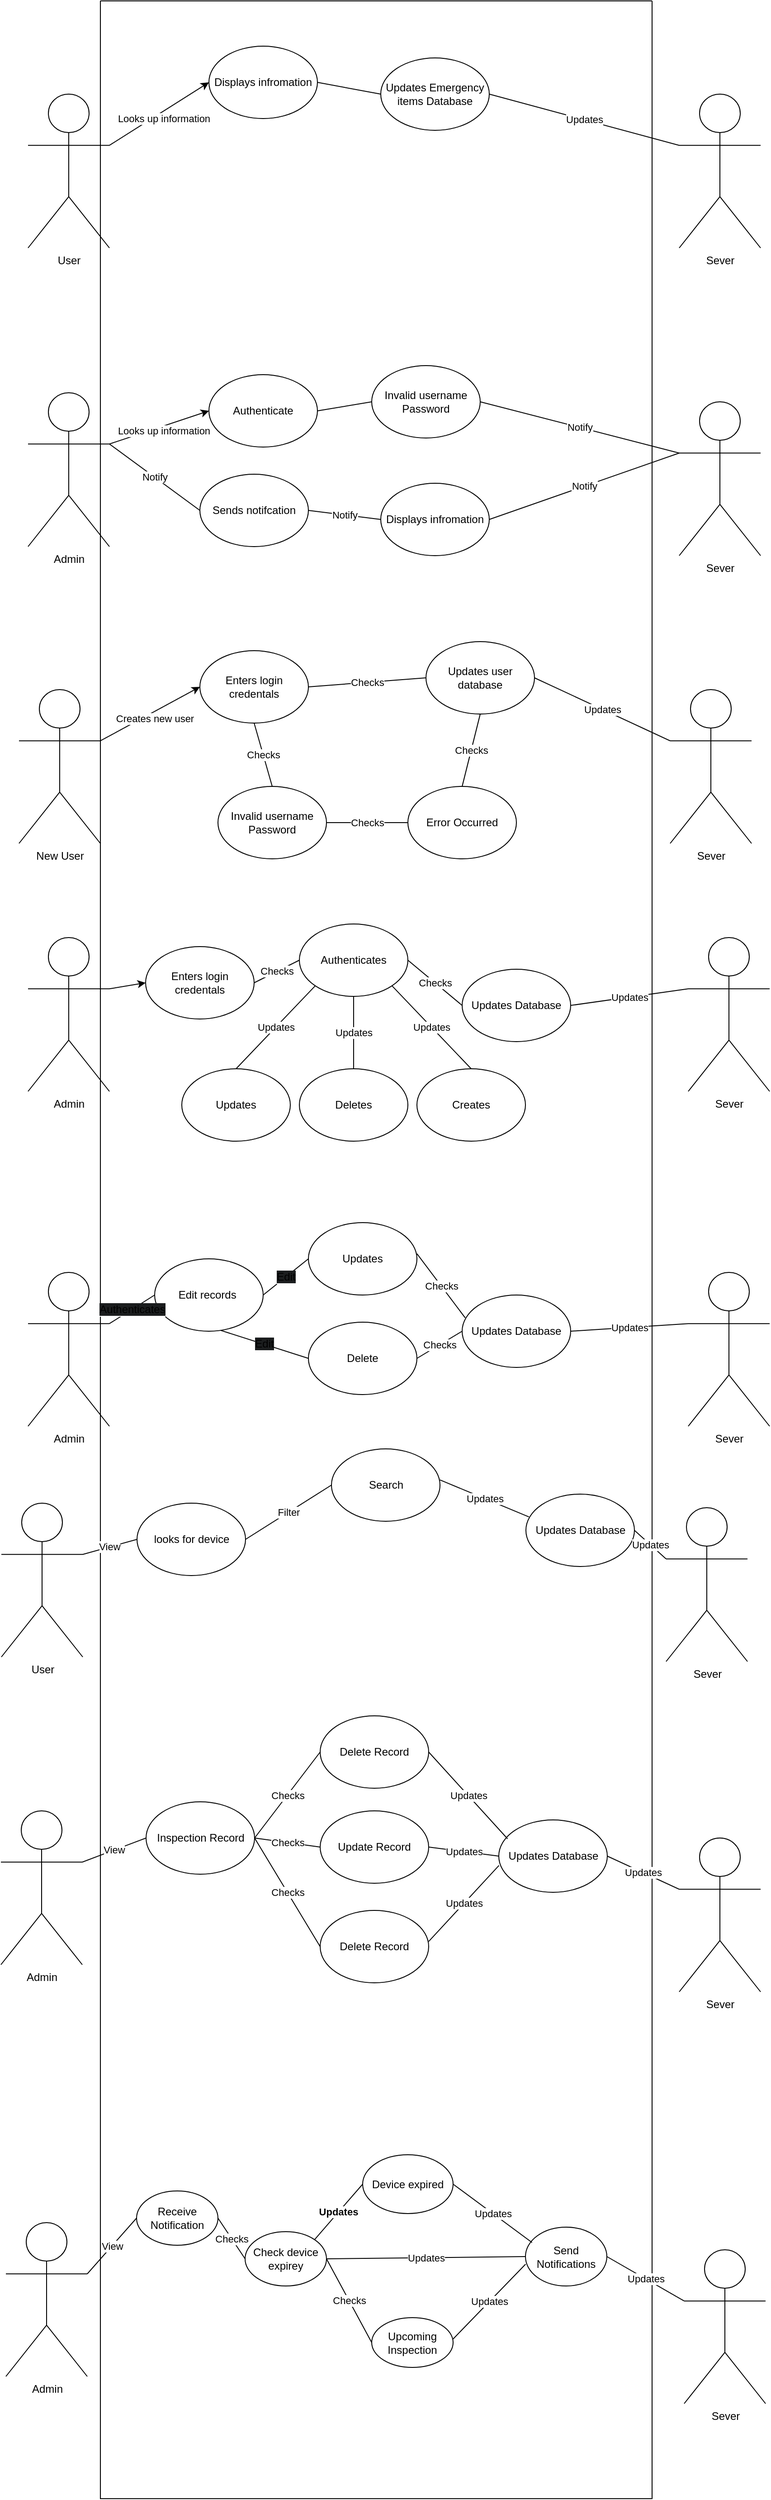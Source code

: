 <mxfile version="24.7.8">
  <diagram name="Page-1" id="pXFPgFpa1h9-f-A75X2E">
    <mxGraphModel dx="1085" dy="965" grid="1" gridSize="10" guides="1" tooltips="1" connect="1" arrows="1" fold="1" page="1" pageScale="1" pageWidth="1100" pageHeight="850" math="0" shadow="0">
      <root>
        <mxCell id="0" />
        <mxCell id="1" parent="0" />
        <mxCell id="9zBWlCoCutwd3zZUJokF-2" value="User" style="shape=umlActor;verticalLabelPosition=bottom;verticalAlign=top;html=1;outlineConnect=0;" parent="1" vertex="1">
          <mxGeometry x="40" y="303" width="90" height="170" as="geometry" />
        </mxCell>
        <mxCell id="9zBWlCoCutwd3zZUJokF-3" value="" style="endArrow=classic;html=1;rounded=0;exitX=1;exitY=0.333;exitDx=0;exitDy=0;exitPerimeter=0;entryX=0;entryY=0.5;entryDx=0;entryDy=0;" parent="1" source="9zBWlCoCutwd3zZUJokF-2" target="9zBWlCoCutwd3zZUJokF-5" edge="1">
          <mxGeometry width="50" height="50" relative="1" as="geometry">
            <mxPoint x="190" y="353" as="sourcePoint" />
            <mxPoint x="240" y="303" as="targetPoint" />
          </mxGeometry>
        </mxCell>
        <mxCell id="9zBWlCoCutwd3zZUJokF-4" value="Looks up information" style="edgeLabel;html=1;align=center;verticalAlign=middle;resizable=0;points=[];" parent="9zBWlCoCutwd3zZUJokF-3" vertex="1" connectable="0">
          <mxGeometry x="-0.084" y="1" relative="1" as="geometry">
            <mxPoint x="10" y="3" as="offset" />
          </mxGeometry>
        </mxCell>
        <mxCell id="9zBWlCoCutwd3zZUJokF-5" value="Displays infromation" style="ellipse;whiteSpace=wrap;html=1;" parent="1" vertex="1">
          <mxGeometry x="240" y="250" width="120" height="80" as="geometry" />
        </mxCell>
        <mxCell id="9zBWlCoCutwd3zZUJokF-6" value="Updates Emergency items Database" style="ellipse;whiteSpace=wrap;html=1;" parent="1" vertex="1">
          <mxGeometry x="430" y="263" width="120" height="80" as="geometry" />
        </mxCell>
        <mxCell id="9zBWlCoCutwd3zZUJokF-8" value="" style="endArrow=none;html=1;rounded=0;exitX=1;exitY=0.5;exitDx=0;exitDy=0;entryX=0;entryY=0.5;entryDx=0;entryDy=0;" parent="1" source="9zBWlCoCutwd3zZUJokF-5" target="9zBWlCoCutwd3zZUJokF-6" edge="1">
          <mxGeometry width="50" height="50" relative="1" as="geometry">
            <mxPoint x="420" y="413" as="sourcePoint" />
            <mxPoint x="470" y="363" as="targetPoint" />
          </mxGeometry>
        </mxCell>
        <mxCell id="9zBWlCoCutwd3zZUJokF-9" value="" style="swimlane;startSize=0;" parent="1" vertex="1">
          <mxGeometry x="120" y="200" width="610" height="2760" as="geometry" />
        </mxCell>
        <mxCell id="9zBWlCoCutwd3zZUJokF-23" value="Authenticate" style="ellipse;whiteSpace=wrap;html=1;" parent="9zBWlCoCutwd3zZUJokF-9" vertex="1">
          <mxGeometry x="120" y="413" width="120" height="80" as="geometry" />
        </mxCell>
        <mxCell id="9zBWlCoCutwd3zZUJokF-24" value="Invalid username&lt;div&gt;Password&lt;/div&gt;" style="ellipse;whiteSpace=wrap;html=1;" parent="9zBWlCoCutwd3zZUJokF-9" vertex="1">
          <mxGeometry x="300" y="403" width="120" height="80" as="geometry" />
        </mxCell>
        <mxCell id="9zBWlCoCutwd3zZUJokF-25" value="" style="endArrow=none;html=1;rounded=0;exitX=1;exitY=0.5;exitDx=0;exitDy=0;entryX=0;entryY=0.5;entryDx=0;entryDy=0;" parent="9zBWlCoCutwd3zZUJokF-9" source="9zBWlCoCutwd3zZUJokF-23" target="9zBWlCoCutwd3zZUJokF-24" edge="1">
          <mxGeometry width="50" height="50" relative="1" as="geometry">
            <mxPoint x="290" y="516" as="sourcePoint" />
            <mxPoint x="340" y="466" as="targetPoint" />
          </mxGeometry>
        </mxCell>
        <mxCell id="9zBWlCoCutwd3zZUJokF-30" value="Sends notifcation" style="ellipse;whiteSpace=wrap;html=1;" parent="9zBWlCoCutwd3zZUJokF-9" vertex="1">
          <mxGeometry x="110" y="523" width="120" height="80" as="geometry" />
        </mxCell>
        <mxCell id="9zBWlCoCutwd3zZUJokF-31" value="Displays infromation" style="ellipse;whiteSpace=wrap;html=1;" parent="9zBWlCoCutwd3zZUJokF-9" vertex="1">
          <mxGeometry x="310" y="533" width="120" height="80" as="geometry" />
        </mxCell>
        <mxCell id="9zBWlCoCutwd3zZUJokF-32" value="Notify" style="endArrow=none;html=1;rounded=0;exitX=1;exitY=0.5;exitDx=0;exitDy=0;entryX=0;entryY=0.5;entryDx=0;entryDy=0;" parent="9zBWlCoCutwd3zZUJokF-9" source="9zBWlCoCutwd3zZUJokF-30" target="9zBWlCoCutwd3zZUJokF-31" edge="1">
          <mxGeometry width="50" height="50" relative="1" as="geometry">
            <mxPoint x="290.37" y="626" as="sourcePoint" />
            <mxPoint x="340.37" y="576" as="targetPoint" />
          </mxGeometry>
        </mxCell>
        <mxCell id="9zBWlCoCutwd3zZUJokF-44" value="Error Occurred" style="ellipse;whiteSpace=wrap;html=1;" parent="9zBWlCoCutwd3zZUJokF-9" vertex="1">
          <mxGeometry x="340" y="868" width="120" height="80" as="geometry" />
        </mxCell>
        <mxCell id="9zBWlCoCutwd3zZUJokF-38" value="Enters login credentals" style="ellipse;whiteSpace=wrap;html=1;" parent="9zBWlCoCutwd3zZUJokF-9" vertex="1">
          <mxGeometry x="110" y="718" width="120" height="80" as="geometry" />
        </mxCell>
        <mxCell id="9zBWlCoCutwd3zZUJokF-39" value="Updates user database" style="ellipse;whiteSpace=wrap;html=1;" parent="9zBWlCoCutwd3zZUJokF-9" vertex="1">
          <mxGeometry x="360" y="708" width="120" height="80" as="geometry" />
        </mxCell>
        <mxCell id="9zBWlCoCutwd3zZUJokF-40" value="Checks" style="endArrow=none;html=1;rounded=0;exitX=1;exitY=0.5;exitDx=0;exitDy=0;entryX=0;entryY=0.5;entryDx=0;entryDy=0;" parent="9zBWlCoCutwd3zZUJokF-9" source="9zBWlCoCutwd3zZUJokF-38" target="9zBWlCoCutwd3zZUJokF-39" edge="1">
          <mxGeometry width="50" height="50" relative="1" as="geometry">
            <mxPoint x="290" y="871" as="sourcePoint" />
            <mxPoint x="340" y="821" as="targetPoint" />
          </mxGeometry>
        </mxCell>
        <mxCell id="9zBWlCoCutwd3zZUJokF-45" value="Invalid username&lt;div&gt;Password&lt;/div&gt;" style="ellipse;whiteSpace=wrap;html=1;" parent="9zBWlCoCutwd3zZUJokF-9" vertex="1">
          <mxGeometry x="130" y="868" width="120" height="80" as="geometry" />
        </mxCell>
        <mxCell id="9zBWlCoCutwd3zZUJokF-46" value="Checks" style="endArrow=none;html=1;rounded=0;exitX=0.5;exitY=1;exitDx=0;exitDy=0;entryX=0.5;entryY=0;entryDx=0;entryDy=0;" parent="9zBWlCoCutwd3zZUJokF-9" source="9zBWlCoCutwd3zZUJokF-38" target="9zBWlCoCutwd3zZUJokF-45" edge="1">
          <mxGeometry width="50" height="50" relative="1" as="geometry">
            <mxPoint x="220" y="768" as="sourcePoint" />
            <mxPoint x="410" y="768" as="targetPoint" />
          </mxGeometry>
        </mxCell>
        <mxCell id="9zBWlCoCutwd3zZUJokF-47" value="Checks" style="endArrow=none;html=1;rounded=0;exitX=1;exitY=0.5;exitDx=0;exitDy=0;entryX=0;entryY=0.5;entryDx=0;entryDy=0;" parent="9zBWlCoCutwd3zZUJokF-9" source="9zBWlCoCutwd3zZUJokF-45" target="9zBWlCoCutwd3zZUJokF-44" edge="1">
          <mxGeometry width="50" height="50" relative="1" as="geometry">
            <mxPoint x="230" y="778" as="sourcePoint" />
            <mxPoint x="420" y="778" as="targetPoint" />
          </mxGeometry>
        </mxCell>
        <mxCell id="9zBWlCoCutwd3zZUJokF-48" value="Checks" style="endArrow=none;html=1;rounded=0;exitX=0.5;exitY=1;exitDx=0;exitDy=0;entryX=0.5;entryY=0;entryDx=0;entryDy=0;" parent="9zBWlCoCutwd3zZUJokF-9" source="9zBWlCoCutwd3zZUJokF-39" target="9zBWlCoCutwd3zZUJokF-44" edge="1">
          <mxGeometry width="50" height="50" relative="1" as="geometry">
            <mxPoint x="240" y="788" as="sourcePoint" />
            <mxPoint x="430" y="788" as="targetPoint" />
          </mxGeometry>
        </mxCell>
        <mxCell id="9zBWlCoCutwd3zZUJokF-35" value="New User" style="shape=umlActor;verticalLabelPosition=bottom;verticalAlign=top;html=1;outlineConnect=0;" parent="9zBWlCoCutwd3zZUJokF-9" vertex="1">
          <mxGeometry x="-90" y="761" width="90" height="170" as="geometry" />
        </mxCell>
        <mxCell id="9zBWlCoCutwd3zZUJokF-36" value="" style="endArrow=classic;html=1;rounded=0;exitX=1;exitY=0.333;exitDx=0;exitDy=0;exitPerimeter=0;entryX=0;entryY=0.5;entryDx=0;entryDy=0;" parent="9zBWlCoCutwd3zZUJokF-9" source="9zBWlCoCutwd3zZUJokF-35" target="9zBWlCoCutwd3zZUJokF-38" edge="1">
          <mxGeometry width="50" height="50" relative="1" as="geometry">
            <mxPoint x="60" y="811" as="sourcePoint" />
            <mxPoint x="110" y="761" as="targetPoint" />
          </mxGeometry>
        </mxCell>
        <mxCell id="9zBWlCoCutwd3zZUJokF-37" value="Creates new user" style="edgeLabel;html=1;align=center;verticalAlign=middle;resizable=0;points=[];" parent="9zBWlCoCutwd3zZUJokF-36" vertex="1" connectable="0">
          <mxGeometry x="-0.084" y="1" relative="1" as="geometry">
            <mxPoint x="10" y="3" as="offset" />
          </mxGeometry>
        </mxCell>
        <mxCell id="9zBWlCoCutwd3zZUJokF-41" value="Sever" style="shape=umlActor;verticalLabelPosition=bottom;verticalAlign=top;html=1;outlineConnect=0;" parent="9zBWlCoCutwd3zZUJokF-9" vertex="1">
          <mxGeometry x="630" y="761" width="90" height="170" as="geometry" />
        </mxCell>
        <mxCell id="9zBWlCoCutwd3zZUJokF-42" value="Updates" style="endArrow=none;html=1;rounded=0;exitX=1;exitY=0.5;exitDx=0;exitDy=0;entryX=0;entryY=0.333;entryDx=0;entryDy=0;entryPerimeter=0;" parent="9zBWlCoCutwd3zZUJokF-9" source="9zBWlCoCutwd3zZUJokF-39" target="9zBWlCoCutwd3zZUJokF-41" edge="1">
          <mxGeometry width="50" height="50" relative="1" as="geometry">
            <mxPoint x="470" y="871" as="sourcePoint" />
            <mxPoint x="520" y="821" as="targetPoint" />
          </mxGeometry>
        </mxCell>
        <mxCell id="9zBWlCoCutwd3zZUJokF-49" value="Updates Database" style="ellipse;whiteSpace=wrap;html=1;" parent="9zBWlCoCutwd3zZUJokF-9" vertex="1">
          <mxGeometry x="400" y="1070" width="120" height="80" as="geometry" />
        </mxCell>
        <mxCell id="9zBWlCoCutwd3zZUJokF-50" value="Enters login credentals" style="ellipse;whiteSpace=wrap;html=1;" parent="9zBWlCoCutwd3zZUJokF-9" vertex="1">
          <mxGeometry x="50" y="1045" width="120" height="80" as="geometry" />
        </mxCell>
        <mxCell id="9zBWlCoCutwd3zZUJokF-51" value="Authenticates" style="ellipse;whiteSpace=wrap;html=1;" parent="9zBWlCoCutwd3zZUJokF-9" vertex="1">
          <mxGeometry x="220" y="1020" width="120" height="80" as="geometry" />
        </mxCell>
        <mxCell id="9zBWlCoCutwd3zZUJokF-52" value="Checks" style="endArrow=none;html=1;rounded=0;exitX=1;exitY=0.5;exitDx=0;exitDy=0;entryX=0;entryY=0.5;entryDx=0;entryDy=0;" parent="9zBWlCoCutwd3zZUJokF-9" source="9zBWlCoCutwd3zZUJokF-50" target="9zBWlCoCutwd3zZUJokF-51" edge="1">
          <mxGeometry width="50" height="50" relative="1" as="geometry">
            <mxPoint x="230" y="1154" as="sourcePoint" />
            <mxPoint x="280" y="1104" as="targetPoint" />
          </mxGeometry>
        </mxCell>
        <mxCell id="9zBWlCoCutwd3zZUJokF-56" value="Checks" style="endArrow=none;html=1;rounded=0;exitX=1;exitY=0.5;exitDx=0;exitDy=0;entryX=0;entryY=0.5;entryDx=0;entryDy=0;" parent="9zBWlCoCutwd3zZUJokF-9" source="9zBWlCoCutwd3zZUJokF-51" target="9zBWlCoCutwd3zZUJokF-49" edge="1">
          <mxGeometry width="50" height="50" relative="1" as="geometry">
            <mxPoint x="180" y="1071" as="sourcePoint" />
            <mxPoint x="370" y="1071" as="targetPoint" />
          </mxGeometry>
        </mxCell>
        <mxCell id="9zBWlCoCutwd3zZUJokF-62" value="Updates" style="ellipse;whiteSpace=wrap;html=1;" parent="9zBWlCoCutwd3zZUJokF-9" vertex="1">
          <mxGeometry x="90" y="1180" width="120" height="80" as="geometry" />
        </mxCell>
        <mxCell id="9zBWlCoCutwd3zZUJokF-63" value="Deletes" style="ellipse;whiteSpace=wrap;html=1;" parent="9zBWlCoCutwd3zZUJokF-9" vertex="1">
          <mxGeometry x="220" y="1180" width="120" height="80" as="geometry" />
        </mxCell>
        <mxCell id="9zBWlCoCutwd3zZUJokF-64" value="Creates" style="ellipse;whiteSpace=wrap;html=1;" parent="9zBWlCoCutwd3zZUJokF-9" vertex="1">
          <mxGeometry x="350" y="1180" width="120" height="80" as="geometry" />
        </mxCell>
        <mxCell id="9zBWlCoCutwd3zZUJokF-65" value="Updates" style="endArrow=none;html=1;rounded=0;exitX=0.5;exitY=0;exitDx=0;exitDy=0;entryX=0;entryY=1;entryDx=0;entryDy=0;" parent="9zBWlCoCutwd3zZUJokF-9" source="9zBWlCoCutwd3zZUJokF-62" target="9zBWlCoCutwd3zZUJokF-51" edge="1">
          <mxGeometry width="50" height="50" relative="1" as="geometry">
            <mxPoint x="180" y="1095" as="sourcePoint" />
            <mxPoint x="230" y="1070" as="targetPoint" />
          </mxGeometry>
        </mxCell>
        <mxCell id="9zBWlCoCutwd3zZUJokF-66" value="Updates" style="endArrow=none;html=1;rounded=0;exitX=0.5;exitY=0;exitDx=0;exitDy=0;entryX=0.5;entryY=1;entryDx=0;entryDy=0;" parent="9zBWlCoCutwd3zZUJokF-9" source="9zBWlCoCutwd3zZUJokF-63" target="9zBWlCoCutwd3zZUJokF-51" edge="1">
          <mxGeometry width="50" height="50" relative="1" as="geometry">
            <mxPoint x="190" y="1105" as="sourcePoint" />
            <mxPoint x="240" y="1080" as="targetPoint" />
          </mxGeometry>
        </mxCell>
        <mxCell id="9zBWlCoCutwd3zZUJokF-67" value="Updates" style="endArrow=none;html=1;rounded=0;exitX=0.5;exitY=0;exitDx=0;exitDy=0;entryX=1;entryY=1;entryDx=0;entryDy=0;" parent="9zBWlCoCutwd3zZUJokF-9" source="9zBWlCoCutwd3zZUJokF-64" target="9zBWlCoCutwd3zZUJokF-51" edge="1">
          <mxGeometry width="50" height="50" relative="1" as="geometry">
            <mxPoint x="290" y="1190" as="sourcePoint" />
            <mxPoint x="290" y="1110" as="targetPoint" />
          </mxGeometry>
        </mxCell>
        <mxCell id="9zBWlCoCutwd3zZUJokF-85" value="Edit records&amp;nbsp;" style="ellipse;whiteSpace=wrap;html=1;" parent="9zBWlCoCutwd3zZUJokF-9" vertex="1">
          <mxGeometry x="60" y="1390" width="120" height="80" as="geometry" />
        </mxCell>
        <mxCell id="9zBWlCoCutwd3zZUJokF-83" value="Updates Database" style="ellipse;whiteSpace=wrap;html=1;" parent="9zBWlCoCutwd3zZUJokF-9" vertex="1">
          <mxGeometry x="400" y="1430" width="120" height="80" as="geometry" />
        </mxCell>
        <mxCell id="9zBWlCoCutwd3zZUJokF-87" value="Checks" style="endArrow=none;html=1;rounded=0;exitX=1;exitY=0.429;exitDx=0;exitDy=0;entryX=0.028;entryY=0.315;entryDx=0;entryDy=0;exitPerimeter=0;entryPerimeter=0;" parent="9zBWlCoCutwd3zZUJokF-9" source="9zBWlCoCutwd3zZUJokF-88" target="9zBWlCoCutwd3zZUJokF-83" edge="1">
          <mxGeometry width="50" height="50" relative="1" as="geometry">
            <mxPoint x="180" y="1471" as="sourcePoint" />
            <mxPoint x="370" y="1471" as="targetPoint" />
          </mxGeometry>
        </mxCell>
        <mxCell id="9zBWlCoCutwd3zZUJokF-90" value="Delete" style="ellipse;whiteSpace=wrap;html=1;" parent="9zBWlCoCutwd3zZUJokF-9" vertex="1">
          <mxGeometry x="230" y="1460" width="120" height="80" as="geometry" />
        </mxCell>
        <mxCell id="9zBWlCoCutwd3zZUJokF-93" value="&lt;span style=&quot;font-size: 12px; text-wrap: wrap; background-color: rgb(27, 29, 30);&quot;&gt;Edit&lt;/span&gt;" style="endArrow=none;html=1;rounded=0;exitX=0;exitY=0.5;exitDx=0;exitDy=0;entryX=0.608;entryY=0.988;entryDx=0;entryDy=0;entryPerimeter=0;" parent="9zBWlCoCutwd3zZUJokF-9" source="9zBWlCoCutwd3zZUJokF-90" target="9zBWlCoCutwd3zZUJokF-85" edge="1">
          <mxGeometry width="50" height="50" relative="1" as="geometry">
            <mxPoint x="290" y="1590" as="sourcePoint" />
            <mxPoint x="290" y="1510" as="targetPoint" />
          </mxGeometry>
        </mxCell>
        <mxCell id="9zBWlCoCutwd3zZUJokF-88" value="Updates" style="ellipse;whiteSpace=wrap;html=1;" parent="9zBWlCoCutwd3zZUJokF-9" vertex="1">
          <mxGeometry x="230" y="1350" width="120" height="80" as="geometry" />
        </mxCell>
        <mxCell id="9zBWlCoCutwd3zZUJokF-91" value="&lt;span style=&quot;font-size: 12px; text-wrap: wrap; background-color: rgb(27, 29, 30);&quot;&gt;Edit&lt;/span&gt;" style="endArrow=none;html=1;rounded=0;exitX=0;exitY=0.5;exitDx=0;exitDy=0;entryX=1;entryY=0.5;entryDx=0;entryDy=0;" parent="9zBWlCoCutwd3zZUJokF-9" source="9zBWlCoCutwd3zZUJokF-88" target="9zBWlCoCutwd3zZUJokF-85" edge="1">
          <mxGeometry width="50" height="50" relative="1" as="geometry">
            <mxPoint x="180" y="1495" as="sourcePoint" />
            <mxPoint x="230" y="1470" as="targetPoint" />
          </mxGeometry>
        </mxCell>
        <mxCell id="9zBWlCoCutwd3zZUJokF-99" value="Checks" style="endArrow=none;html=1;rounded=0;exitX=1;exitY=0.5;exitDx=0;exitDy=0;entryX=0;entryY=0.5;entryDx=0;entryDy=0;" parent="9zBWlCoCutwd3zZUJokF-9" source="9zBWlCoCutwd3zZUJokF-90" target="9zBWlCoCutwd3zZUJokF-83" edge="1">
          <mxGeometry width="50" height="50" relative="1" as="geometry">
            <mxPoint x="390" y="1394" as="sourcePoint" />
            <mxPoint x="460" y="1520" as="targetPoint" />
          </mxGeometry>
        </mxCell>
        <mxCell id="qsHfX7ntGm9_ixn8vlWg-15" value="Updates Database" style="ellipse;whiteSpace=wrap;html=1;" vertex="1" parent="9zBWlCoCutwd3zZUJokF-9">
          <mxGeometry x="440.5" y="2010" width="120" height="80" as="geometry" />
        </mxCell>
        <mxCell id="qsHfX7ntGm9_ixn8vlWg-17" value="Delete Record" style="ellipse;whiteSpace=wrap;html=1;" vertex="1" parent="9zBWlCoCutwd3zZUJokF-9">
          <mxGeometry x="243" y="2110" width="120" height="80" as="geometry" />
        </mxCell>
        <mxCell id="qsHfX7ntGm9_ixn8vlWg-16" value="Updates" style="endArrow=none;html=1;rounded=0;exitX=1;exitY=0.429;exitDx=0;exitDy=0;entryX=0.002;entryY=0.629;entryDx=0;entryDy=0;exitPerimeter=0;entryPerimeter=0;" edge="1" parent="9zBWlCoCutwd3zZUJokF-9" source="qsHfX7ntGm9_ixn8vlWg-17" target="qsHfX7ntGm9_ixn8vlWg-15">
          <mxGeometry width="50" height="50" relative="1" as="geometry">
            <mxPoint x="185" y="2081" as="sourcePoint" />
            <mxPoint x="375" y="2081" as="targetPoint" />
          </mxGeometry>
        </mxCell>
        <mxCell id="qsHfX7ntGm9_ixn8vlWg-14" value="Inspection Record" style="ellipse;whiteSpace=wrap;html=1;" vertex="1" parent="9zBWlCoCutwd3zZUJokF-9">
          <mxGeometry x="50.5" y="1990" width="120" height="80" as="geometry" />
        </mxCell>
        <mxCell id="qsHfX7ntGm9_ixn8vlWg-18" value="Checks" style="endArrow=none;html=1;rounded=0;exitX=0;exitY=0.5;exitDx=0;exitDy=0;entryX=1;entryY=0.5;entryDx=0;entryDy=0;" edge="1" parent="9zBWlCoCutwd3zZUJokF-9" source="qsHfX7ntGm9_ixn8vlWg-17" target="qsHfX7ntGm9_ixn8vlWg-14">
          <mxGeometry width="50" height="50" relative="1" as="geometry">
            <mxPoint x="185" y="2105" as="sourcePoint" />
            <mxPoint x="235" y="2080" as="targetPoint" />
          </mxGeometry>
        </mxCell>
        <mxCell id="qsHfX7ntGm9_ixn8vlWg-23" value="Update Record" style="ellipse;whiteSpace=wrap;html=1;" vertex="1" parent="9zBWlCoCutwd3zZUJokF-9">
          <mxGeometry x="243" y="2000" width="120" height="80" as="geometry" />
        </mxCell>
        <mxCell id="qsHfX7ntGm9_ixn8vlWg-24" value="Delete Record" style="ellipse;whiteSpace=wrap;html=1;" vertex="1" parent="9zBWlCoCutwd3zZUJokF-9">
          <mxGeometry x="243" y="1895" width="120" height="80" as="geometry" />
        </mxCell>
        <mxCell id="qsHfX7ntGm9_ixn8vlWg-25" value="Checks" style="endArrow=none;html=1;rounded=0;exitX=0;exitY=0.5;exitDx=0;exitDy=0;entryX=1;entryY=0.5;entryDx=0;entryDy=0;" edge="1" parent="9zBWlCoCutwd3zZUJokF-9" source="qsHfX7ntGm9_ixn8vlWg-23" target="qsHfX7ntGm9_ixn8vlWg-14">
          <mxGeometry width="50" height="50" relative="1" as="geometry">
            <mxPoint x="220.5" y="2160" as="sourcePoint" />
            <mxPoint x="180.5" y="2040" as="targetPoint" />
          </mxGeometry>
        </mxCell>
        <mxCell id="qsHfX7ntGm9_ixn8vlWg-26" value="Checks" style="endArrow=none;html=1;rounded=0;exitX=0;exitY=0.5;exitDx=0;exitDy=0;entryX=1;entryY=0.5;entryDx=0;entryDy=0;" edge="1" parent="9zBWlCoCutwd3zZUJokF-9" source="qsHfX7ntGm9_ixn8vlWg-24" target="qsHfX7ntGm9_ixn8vlWg-14">
          <mxGeometry width="50" height="50" relative="1" as="geometry">
            <mxPoint x="230.5" y="2170" as="sourcePoint" />
            <mxPoint x="190.5" y="2050" as="targetPoint" />
          </mxGeometry>
        </mxCell>
        <mxCell id="qsHfX7ntGm9_ixn8vlWg-27" value="Updates" style="endArrow=none;html=1;rounded=0;exitX=1;exitY=0.5;exitDx=0;exitDy=0;entryX=0;entryY=0.5;entryDx=0;entryDy=0;" edge="1" parent="9zBWlCoCutwd3zZUJokF-9" source="qsHfX7ntGm9_ixn8vlWg-23" target="qsHfX7ntGm9_ixn8vlWg-15">
          <mxGeometry width="50" height="50" relative="1" as="geometry">
            <mxPoint x="373.5" y="2154" as="sourcePoint" />
            <mxPoint x="453.5" y="2050" as="targetPoint" />
          </mxGeometry>
        </mxCell>
        <mxCell id="qsHfX7ntGm9_ixn8vlWg-28" value="Updates" style="endArrow=none;html=1;rounded=0;exitX=1;exitY=0.5;exitDx=0;exitDy=0;entryX=0.081;entryY=0.261;entryDx=0;entryDy=0;entryPerimeter=0;" edge="1" parent="9zBWlCoCutwd3zZUJokF-9" source="qsHfX7ntGm9_ixn8vlWg-24" target="qsHfX7ntGm9_ixn8vlWg-15">
          <mxGeometry width="50" height="50" relative="1" as="geometry">
            <mxPoint x="383.5" y="2164" as="sourcePoint" />
            <mxPoint x="443.5" y="2055" as="targetPoint" />
          </mxGeometry>
        </mxCell>
        <mxCell id="qsHfX7ntGm9_ixn8vlWg-34" value="Check device expirey" style="ellipse;whiteSpace=wrap;html=1;" vertex="1" parent="9zBWlCoCutwd3zZUJokF-9">
          <mxGeometry x="160" y="2465" width="90" height="60" as="geometry" />
        </mxCell>
        <mxCell id="qsHfX7ntGm9_ixn8vlWg-32" value="Receive Notification" style="ellipse;whiteSpace=wrap;html=1;" vertex="1" parent="9zBWlCoCutwd3zZUJokF-9">
          <mxGeometry x="40" y="2420" width="90" height="60" as="geometry" />
        </mxCell>
        <mxCell id="qsHfX7ntGm9_ixn8vlWg-36" value="Checks" style="endArrow=none;html=1;rounded=0;exitX=0;exitY=0.5;exitDx=0;exitDy=0;entryX=1;entryY=0.5;entryDx=0;entryDy=0;" edge="1" parent="9zBWlCoCutwd3zZUJokF-9" source="qsHfX7ntGm9_ixn8vlWg-34" target="qsHfX7ntGm9_ixn8vlWg-32">
          <mxGeometry width="50" height="50" relative="1" as="geometry">
            <mxPoint x="226" y="2615" as="sourcePoint" />
            <mxPoint x="186" y="2495" as="targetPoint" />
          </mxGeometry>
        </mxCell>
        <mxCell id="qsHfX7ntGm9_ixn8vlWg-35" value="Device expired" style="ellipse;whiteSpace=wrap;html=1;" vertex="1" parent="9zBWlCoCutwd3zZUJokF-9">
          <mxGeometry x="290" y="2380" width="100" height="65" as="geometry" />
        </mxCell>
        <mxCell id="qsHfX7ntGm9_ixn8vlWg-44" value="Updates" style="endArrow=none;html=1;rounded=0;exitX=1;exitY=0;exitDx=0;exitDy=0;entryX=0;entryY=0.5;entryDx=0;entryDy=0;fontStyle=1" edge="1" parent="9zBWlCoCutwd3zZUJokF-9" source="qsHfX7ntGm9_ixn8vlWg-34" target="qsHfX7ntGm9_ixn8vlWg-35">
          <mxGeometry width="50" height="50" relative="1" as="geometry">
            <mxPoint x="300" y="2505" as="sourcePoint" />
            <mxPoint x="460" y="2505" as="targetPoint" />
          </mxGeometry>
        </mxCell>
        <mxCell id="qsHfX7ntGm9_ixn8vlWg-30" value="Upcoming Inspection" style="ellipse;whiteSpace=wrap;html=1;" vertex="1" parent="9zBWlCoCutwd3zZUJokF-9">
          <mxGeometry x="300" y="2560" width="90" height="55" as="geometry" />
        </mxCell>
        <mxCell id="qsHfX7ntGm9_ixn8vlWg-33" value="Checks" style="endArrow=none;html=1;rounded=0;exitX=0;exitY=0.5;exitDx=0;exitDy=0;entryX=1;entryY=0.5;entryDx=0;entryDy=0;" edge="1" parent="9zBWlCoCutwd3zZUJokF-9" source="qsHfX7ntGm9_ixn8vlWg-30" target="qsHfX7ntGm9_ixn8vlWg-34">
          <mxGeometry width="50" height="50" relative="1" as="geometry">
            <mxPoint x="190.5" y="2560" as="sourcePoint" />
            <mxPoint x="240.5" y="2535" as="targetPoint" />
          </mxGeometry>
        </mxCell>
        <mxCell id="qsHfX7ntGm9_ixn8vlWg-29" value="Send Notifications" style="ellipse;whiteSpace=wrap;html=1;" vertex="1" parent="9zBWlCoCutwd3zZUJokF-9">
          <mxGeometry x="470" y="2460" width="90" height="65" as="geometry" />
        </mxCell>
        <mxCell id="qsHfX7ntGm9_ixn8vlWg-31" value="Updates" style="endArrow=none;html=1;rounded=0;exitX=1;exitY=0.429;exitDx=0;exitDy=0;entryX=0.002;entryY=0.629;entryDx=0;entryDy=0;exitPerimeter=0;entryPerimeter=0;" edge="1" parent="9zBWlCoCutwd3zZUJokF-9" source="qsHfX7ntGm9_ixn8vlWg-30" target="qsHfX7ntGm9_ixn8vlWg-29">
          <mxGeometry width="50" height="50" relative="1" as="geometry">
            <mxPoint x="190.5" y="2536" as="sourcePoint" />
            <mxPoint x="380.5" y="2536" as="targetPoint" />
          </mxGeometry>
        </mxCell>
        <mxCell id="qsHfX7ntGm9_ixn8vlWg-38" value="Updates" style="endArrow=none;html=1;rounded=0;exitX=1;exitY=0.5;exitDx=0;exitDy=0;entryX=0;entryY=0.5;entryDx=0;entryDy=0;" edge="1" parent="9zBWlCoCutwd3zZUJokF-9" source="qsHfX7ntGm9_ixn8vlWg-34" target="qsHfX7ntGm9_ixn8vlWg-29">
          <mxGeometry width="50" height="50" relative="1" as="geometry">
            <mxPoint x="379" y="2609" as="sourcePoint" />
            <mxPoint x="459" y="2505" as="targetPoint" />
          </mxGeometry>
        </mxCell>
        <mxCell id="qsHfX7ntGm9_ixn8vlWg-39" value="Updates" style="endArrow=none;html=1;rounded=0;exitX=1;exitY=0.5;exitDx=0;exitDy=0;entryX=0.081;entryY=0.261;entryDx=0;entryDy=0;entryPerimeter=0;" edge="1" parent="9zBWlCoCutwd3zZUJokF-9" source="qsHfX7ntGm9_ixn8vlWg-35" target="qsHfX7ntGm9_ixn8vlWg-29">
          <mxGeometry width="50" height="50" relative="1" as="geometry">
            <mxPoint x="389" y="2619" as="sourcePoint" />
            <mxPoint x="449" y="2510" as="targetPoint" />
          </mxGeometry>
        </mxCell>
        <mxCell id="9zBWlCoCutwd3zZUJokF-10" value="Sever" style="shape=umlActor;verticalLabelPosition=bottom;verticalAlign=top;html=1;outlineConnect=0;" parent="1" vertex="1">
          <mxGeometry x="760" y="303" width="90" height="170" as="geometry" />
        </mxCell>
        <mxCell id="9zBWlCoCutwd3zZUJokF-11" value="Updates" style="endArrow=none;html=1;rounded=0;exitX=1;exitY=0.5;exitDx=0;exitDy=0;entryX=0;entryY=0.333;entryDx=0;entryDy=0;entryPerimeter=0;" parent="1" source="9zBWlCoCutwd3zZUJokF-6" target="9zBWlCoCutwd3zZUJokF-10" edge="1">
          <mxGeometry width="50" height="50" relative="1" as="geometry">
            <mxPoint x="600" y="413" as="sourcePoint" />
            <mxPoint x="650" y="363" as="targetPoint" />
          </mxGeometry>
        </mxCell>
        <mxCell id="9zBWlCoCutwd3zZUJokF-27" value="Sever" style="shape=umlActor;verticalLabelPosition=bottom;verticalAlign=top;html=1;outlineConnect=0;" parent="1" vertex="1">
          <mxGeometry x="760" y="643" width="90" height="170" as="geometry" />
        </mxCell>
        <mxCell id="9zBWlCoCutwd3zZUJokF-28" value="Notify" style="endArrow=none;html=1;rounded=0;exitX=1;exitY=0.5;exitDx=0;exitDy=0;entryX=0;entryY=0.333;entryDx=0;entryDy=0;entryPerimeter=0;" parent="1" source="9zBWlCoCutwd3zZUJokF-24" target="9zBWlCoCutwd3zZUJokF-27" edge="1">
          <mxGeometry width="50" height="50" relative="1" as="geometry">
            <mxPoint x="600" y="706" as="sourcePoint" />
            <mxPoint x="650" y="656" as="targetPoint" />
          </mxGeometry>
        </mxCell>
        <mxCell id="9zBWlCoCutwd3zZUJokF-33" value="Notify" style="endArrow=none;html=1;rounded=0;exitX=1;exitY=0.5;exitDx=0;exitDy=0;entryX=0;entryY=0.333;entryDx=0;entryDy=0;entryPerimeter=0;" parent="1" source="9zBWlCoCutwd3zZUJokF-31" target="9zBWlCoCutwd3zZUJokF-27" edge="1">
          <mxGeometry width="50" height="50" relative="1" as="geometry">
            <mxPoint x="580" y="613" as="sourcePoint" />
            <mxPoint x="770" y="663" as="targetPoint" />
          </mxGeometry>
        </mxCell>
        <mxCell id="9zBWlCoCutwd3zZUJokF-20" value="Admin" style="shape=umlActor;verticalLabelPosition=bottom;verticalAlign=top;html=1;outlineConnect=0;" parent="1" vertex="1">
          <mxGeometry x="40" y="633" width="90" height="170" as="geometry" />
        </mxCell>
        <mxCell id="9zBWlCoCutwd3zZUJokF-21" value="" style="endArrow=classic;html=1;rounded=0;exitX=1;exitY=0.333;exitDx=0;exitDy=0;exitPerimeter=0;entryX=0;entryY=0.5;entryDx=0;entryDy=0;" parent="1" source="9zBWlCoCutwd3zZUJokF-20" target="9zBWlCoCutwd3zZUJokF-23" edge="1">
          <mxGeometry width="50" height="50" relative="1" as="geometry">
            <mxPoint x="190" y="646" as="sourcePoint" />
            <mxPoint x="240" y="596" as="targetPoint" />
          </mxGeometry>
        </mxCell>
        <mxCell id="9zBWlCoCutwd3zZUJokF-22" value="Looks up information" style="edgeLabel;html=1;align=center;verticalAlign=middle;resizable=0;points=[];" parent="9zBWlCoCutwd3zZUJokF-21" vertex="1" connectable="0">
          <mxGeometry x="-0.084" y="1" relative="1" as="geometry">
            <mxPoint x="10" y="3" as="offset" />
          </mxGeometry>
        </mxCell>
        <mxCell id="9zBWlCoCutwd3zZUJokF-34" value="Notify" style="endArrow=none;html=1;rounded=0;exitX=1;exitY=0.333;exitDx=0;exitDy=0;entryX=0;entryY=0.5;entryDx=0;entryDy=0;exitPerimeter=0;" parent="1" source="9zBWlCoCutwd3zZUJokF-20" target="9zBWlCoCutwd3zZUJokF-30" edge="1">
          <mxGeometry width="50" height="50" relative="1" as="geometry">
            <mxPoint x="590" y="623" as="sourcePoint" />
            <mxPoint x="780" y="673" as="targetPoint" />
          </mxGeometry>
        </mxCell>
        <mxCell id="9zBWlCoCutwd3zZUJokF-60" value="Sever" style="shape=umlActor;verticalLabelPosition=bottom;verticalAlign=top;html=1;outlineConnect=0;" parent="1" vertex="1">
          <mxGeometry x="770" y="1235" width="90" height="170" as="geometry" />
        </mxCell>
        <mxCell id="9zBWlCoCutwd3zZUJokF-57" value="Admin" style="shape=umlActor;verticalLabelPosition=bottom;verticalAlign=top;html=1;outlineConnect=0;" parent="1" vertex="1">
          <mxGeometry x="40" y="1235" width="90" height="170" as="geometry" />
        </mxCell>
        <mxCell id="9zBWlCoCutwd3zZUJokF-58" value="" style="endArrow=classic;html=1;rounded=0;exitX=1;exitY=0.333;exitDx=0;exitDy=0;exitPerimeter=0;entryX=0;entryY=0.5;entryDx=0;entryDy=0;" parent="1" source="9zBWlCoCutwd3zZUJokF-57" target="9zBWlCoCutwd3zZUJokF-50" edge="1">
          <mxGeometry width="50" height="50" relative="1" as="geometry">
            <mxPoint x="70" y="1290.667" as="sourcePoint" />
            <mxPoint x="180" y="1234" as="targetPoint" />
          </mxGeometry>
        </mxCell>
        <mxCell id="9zBWlCoCutwd3zZUJokF-61" value="Updates" style="endArrow=none;html=1;rounded=0;exitX=1;exitY=0.5;exitDx=0;exitDy=0;entryX=0;entryY=0.333;entryDx=0;entryDy=0;entryPerimeter=0;" parent="1" source="9zBWlCoCutwd3zZUJokF-49" target="9zBWlCoCutwd3zZUJokF-60" edge="1">
          <mxGeometry width="50" height="50" relative="1" as="geometry">
            <mxPoint x="550" y="1344" as="sourcePoint" />
            <mxPoint x="770.0" y="1290.667" as="targetPoint" />
          </mxGeometry>
        </mxCell>
        <mxCell id="9zBWlCoCutwd3zZUJokF-94" value="Sever" style="shape=umlActor;verticalLabelPosition=bottom;verticalAlign=top;html=1;outlineConnect=0;" parent="1" vertex="1">
          <mxGeometry x="770" y="1605" width="90" height="170" as="geometry" />
        </mxCell>
        <mxCell id="9zBWlCoCutwd3zZUJokF-95" value="Admin" style="shape=umlActor;verticalLabelPosition=bottom;verticalAlign=top;html=1;outlineConnect=0;" parent="1" vertex="1">
          <mxGeometry x="40" y="1605" width="90" height="170" as="geometry" />
        </mxCell>
        <mxCell id="9zBWlCoCutwd3zZUJokF-97" value="Updates" style="endArrow=none;html=1;rounded=0;exitX=1;exitY=0.5;exitDx=0;exitDy=0;entryX=0;entryY=0.333;entryDx=0;entryDy=0;entryPerimeter=0;" parent="1" source="9zBWlCoCutwd3zZUJokF-83" target="9zBWlCoCutwd3zZUJokF-94" edge="1">
          <mxGeometry width="50" height="50" relative="1" as="geometry">
            <mxPoint x="550" y="1714" as="sourcePoint" />
            <mxPoint x="770.0" y="1660.667" as="targetPoint" />
          </mxGeometry>
        </mxCell>
        <mxCell id="9zBWlCoCutwd3zZUJokF-86" value="&lt;span style=&quot;font-size: 12px; text-wrap: wrap; background-color: rgb(27, 29, 30);&quot;&gt;Authenticates&lt;/span&gt;" style="endArrow=none;html=1;rounded=0;exitX=1;exitY=0.333;exitDx=0;exitDy=0;entryX=0;entryY=0.5;entryDx=0;entryDy=0;exitPerimeter=0;" parent="1" source="9zBWlCoCutwd3zZUJokF-95" target="9zBWlCoCutwd3zZUJokF-85" edge="1">
          <mxGeometry width="50" height="50" relative="1" as="geometry">
            <mxPoint x="130" y="1691.667" as="sourcePoint" />
            <mxPoint x="420" y="1694" as="targetPoint" />
          </mxGeometry>
        </mxCell>
        <mxCell id="qsHfX7ntGm9_ixn8vlWg-19" value="Sever" style="shape=umlActor;verticalLabelPosition=bottom;verticalAlign=top;html=1;outlineConnect=0;" vertex="1" parent="1">
          <mxGeometry x="760" y="2230" width="90" height="170" as="geometry" />
        </mxCell>
        <mxCell id="qsHfX7ntGm9_ixn8vlWg-22" value="Admin" style="shape=umlActor;verticalLabelPosition=bottom;verticalAlign=top;html=1;outlineConnect=0;" vertex="1" parent="1">
          <mxGeometry x="10" y="2200" width="90" height="170" as="geometry" />
        </mxCell>
        <mxCell id="qsHfX7ntGm9_ixn8vlWg-20" value="Updates" style="endArrow=none;html=1;rounded=0;exitX=1;exitY=0.5;exitDx=0;exitDy=0;entryX=0;entryY=0.333;entryDx=0;entryDy=0;entryPerimeter=0;" edge="1" parent="1" source="qsHfX7ntGm9_ixn8vlWg-15" target="qsHfX7ntGm9_ixn8vlWg-19">
          <mxGeometry width="50" height="50" relative="1" as="geometry">
            <mxPoint x="505" y="2334" as="sourcePoint" />
            <mxPoint x="755" y="2311.667" as="targetPoint" />
          </mxGeometry>
        </mxCell>
        <mxCell id="qsHfX7ntGm9_ixn8vlWg-21" value="View" style="endArrow=none;html=1;rounded=0;entryX=0;entryY=0.5;entryDx=0;entryDy=0;exitX=1;exitY=0.333;exitDx=0;exitDy=0;exitPerimeter=0;" edge="1" parent="1" target="qsHfX7ntGm9_ixn8vlWg-14" source="qsHfX7ntGm9_ixn8vlWg-22">
          <mxGeometry width="50" height="50" relative="1" as="geometry">
            <mxPoint x="95" y="2281.667" as="sourcePoint" />
            <mxPoint x="375" y="2314" as="targetPoint" />
          </mxGeometry>
        </mxCell>
        <mxCell id="qsHfX7ntGm9_ixn8vlWg-1" value="looks for device" style="ellipse;whiteSpace=wrap;html=1;" vertex="1" parent="1">
          <mxGeometry x="160.5" y="1860" width="120" height="80" as="geometry" />
        </mxCell>
        <mxCell id="qsHfX7ntGm9_ixn8vlWg-2" value="Updates Database" style="ellipse;whiteSpace=wrap;html=1;" vertex="1" parent="1">
          <mxGeometry x="590.5" y="1850" width="120" height="80" as="geometry" />
        </mxCell>
        <mxCell id="qsHfX7ntGm9_ixn8vlWg-3" value="Updates" style="endArrow=none;html=1;rounded=0;exitX=1;exitY=0.429;exitDx=0;exitDy=0;entryX=0.028;entryY=0.315;entryDx=0;entryDy=0;exitPerimeter=0;entryPerimeter=0;" edge="1" parent="1" source="qsHfX7ntGm9_ixn8vlWg-6" target="qsHfX7ntGm9_ixn8vlWg-2">
          <mxGeometry width="50" height="50" relative="1" as="geometry">
            <mxPoint x="325.5" y="1921" as="sourcePoint" />
            <mxPoint x="515.5" y="1921" as="targetPoint" />
          </mxGeometry>
        </mxCell>
        <mxCell id="qsHfX7ntGm9_ixn8vlWg-6" value="Search" style="ellipse;whiteSpace=wrap;html=1;" vertex="1" parent="1">
          <mxGeometry x="375.5" y="1800" width="120" height="80" as="geometry" />
        </mxCell>
        <mxCell id="qsHfX7ntGm9_ixn8vlWg-7" value="Filter" style="endArrow=none;html=1;rounded=0;exitX=0;exitY=0.5;exitDx=0;exitDy=0;entryX=1;entryY=0.5;entryDx=0;entryDy=0;" edge="1" parent="1" source="qsHfX7ntGm9_ixn8vlWg-6" target="qsHfX7ntGm9_ixn8vlWg-1">
          <mxGeometry width="50" height="50" relative="1" as="geometry">
            <mxPoint x="325.5" y="1945" as="sourcePoint" />
            <mxPoint x="375.5" y="1920" as="targetPoint" />
          </mxGeometry>
        </mxCell>
        <mxCell id="qsHfX7ntGm9_ixn8vlWg-9" value="Sever" style="shape=umlActor;verticalLabelPosition=bottom;verticalAlign=top;html=1;outlineConnect=0;" vertex="1" parent="1">
          <mxGeometry x="745.5" y="1865" width="90" height="170" as="geometry" />
        </mxCell>
        <mxCell id="qsHfX7ntGm9_ixn8vlWg-10" value="Updates" style="endArrow=none;html=1;rounded=0;exitX=1;exitY=0.5;exitDx=0;exitDy=0;entryX=0;entryY=0.333;entryDx=0;entryDy=0;entryPerimeter=0;" edge="1" parent="1" source="qsHfX7ntGm9_ixn8vlWg-2" target="qsHfX7ntGm9_ixn8vlWg-9">
          <mxGeometry width="50" height="50" relative="1" as="geometry">
            <mxPoint x="525.5" y="1974" as="sourcePoint" />
            <mxPoint x="745.5" y="1920.667" as="targetPoint" />
          </mxGeometry>
        </mxCell>
        <mxCell id="qsHfX7ntGm9_ixn8vlWg-12" value="User" style="shape=umlActor;verticalLabelPosition=bottom;verticalAlign=top;html=1;outlineConnect=0;" vertex="1" parent="1">
          <mxGeometry x="10.5" y="1860" width="90" height="170" as="geometry" />
        </mxCell>
        <mxCell id="qsHfX7ntGm9_ixn8vlWg-11" value="View" style="endArrow=none;html=1;rounded=0;entryX=0;entryY=0.5;entryDx=0;entryDy=0;exitX=1;exitY=0.333;exitDx=0;exitDy=0;exitPerimeter=0;" edge="1" parent="1" target="qsHfX7ntGm9_ixn8vlWg-1" source="qsHfX7ntGm9_ixn8vlWg-12">
          <mxGeometry width="50" height="50" relative="1" as="geometry">
            <mxPoint x="90.5" y="1920" as="sourcePoint" />
            <mxPoint x="395.5" y="1954" as="targetPoint" />
          </mxGeometry>
        </mxCell>
        <mxCell id="qsHfX7ntGm9_ixn8vlWg-40" value="Sever" style="shape=umlActor;verticalLabelPosition=bottom;verticalAlign=top;html=1;outlineConnect=0;" vertex="1" parent="1">
          <mxGeometry x="765.5" y="2685" width="90" height="170" as="geometry" />
        </mxCell>
        <mxCell id="qsHfX7ntGm9_ixn8vlWg-41" value="Admin" style="shape=umlActor;verticalLabelPosition=bottom;verticalAlign=top;html=1;outlineConnect=0;" vertex="1" parent="1">
          <mxGeometry x="15.5" y="2655" width="90" height="170" as="geometry" />
        </mxCell>
        <mxCell id="qsHfX7ntGm9_ixn8vlWg-42" value="Updates" style="endArrow=none;html=1;rounded=0;exitX=1;exitY=0.5;exitDx=0;exitDy=0;entryX=0;entryY=0.333;entryDx=0;entryDy=0;entryPerimeter=0;" edge="1" parent="1" source="qsHfX7ntGm9_ixn8vlWg-29" target="qsHfX7ntGm9_ixn8vlWg-40">
          <mxGeometry width="50" height="50" relative="1" as="geometry">
            <mxPoint x="510.5" y="2789" as="sourcePoint" />
            <mxPoint x="760.5" y="2766.667" as="targetPoint" />
          </mxGeometry>
        </mxCell>
        <mxCell id="qsHfX7ntGm9_ixn8vlWg-43" value="View" style="endArrow=none;html=1;rounded=0;entryX=0;entryY=0.5;entryDx=0;entryDy=0;exitX=1;exitY=0.333;exitDx=0;exitDy=0;exitPerimeter=0;" edge="1" parent="1" source="qsHfX7ntGm9_ixn8vlWg-41" target="qsHfX7ntGm9_ixn8vlWg-32">
          <mxGeometry width="50" height="50" relative="1" as="geometry">
            <mxPoint x="100.5" y="2736.667" as="sourcePoint" />
            <mxPoint x="380.5" y="2769" as="targetPoint" />
          </mxGeometry>
        </mxCell>
      </root>
    </mxGraphModel>
  </diagram>
</mxfile>
